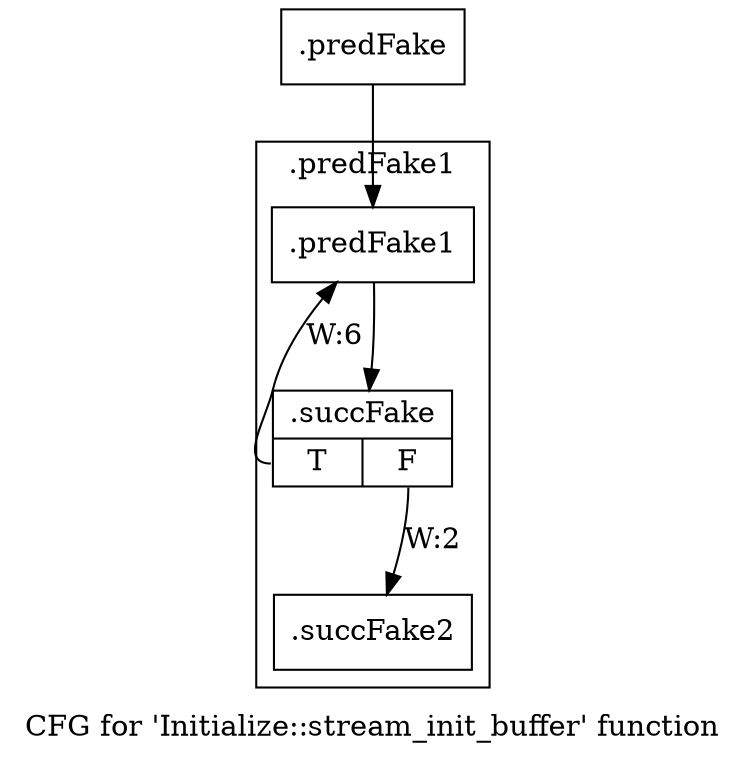 digraph "CFG for 'Initialize::stream_init_buffer' function" {
	label="CFG for 'Initialize::stream_init_buffer' function";

	Node0x528e360 [shape=record,filename="",linenumber="",label="{.predFake}"];
	Node0x528e360 -> Node0x528f560[ callList="" memoryops="" filename="../../../../src/initializer.cpp" execusionnum="1"];
	Node0x52ae0f0 [shape=record,filename="../../../../src/initializer.cpp",linenumber="46",label="{.succFake2}"];
subgraph cluster_0 {
	label=".predFake1";
	tripcount="5";
	invocationtime="1";

	Node0x528f560 [shape=record,filename="../../../../src/initializer.cpp",linenumber="41",label="{.predFake1}"];
	Node0x528f560 -> Node0x52ad610[ callList="" memoryops="" filename="../../../../src/initializer.cpp" execusionnum="6"];
	Node0x52ad610 [shape=record,filename="../../../../src/initializer.cpp",linenumber="41",label="{.succFake|{<s0>T|<s1>F}}"];
	Node0x52ad610:s0 -> Node0x528f560[label="W:6" callList="5:42" memoryops="" filename="../../../../src/initializer.cpp" execusionnum="5"];
	Node0x52ad610:s1 -> Node0x52ae0f0[label="W:2" callList="" memoryops="" filename="../../../../src/initializer.cpp" execusionnum="1"];
}
}
